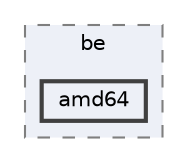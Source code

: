 digraph "ir/be/amd64"
{
 // LATEX_PDF_SIZE
  bgcolor="transparent";
  edge [fontname=Helvetica,fontsize=10,labelfontname=Helvetica,labelfontsize=10];
  node [fontname=Helvetica,fontsize=10,shape=box,height=0.2,width=0.4];
  compound=true
  subgraph clusterdir_a6ab1ad882dac59513ff593cd32f4090 {
    graph [ bgcolor="#edf0f7", pencolor="grey50", label="be", fontname=Helvetica,fontsize=10 style="filled,dashed", URL="dir_a6ab1ad882dac59513ff593cd32f4090.html",tooltip=""]
  dir_824b75052dc7c2de4906340c09df5285 [label="amd64", fillcolor="#edf0f7", color="grey25", style="filled,bold", URL="dir_824b75052dc7c2de4906340c09df5285.html",tooltip=""];
  }
}

